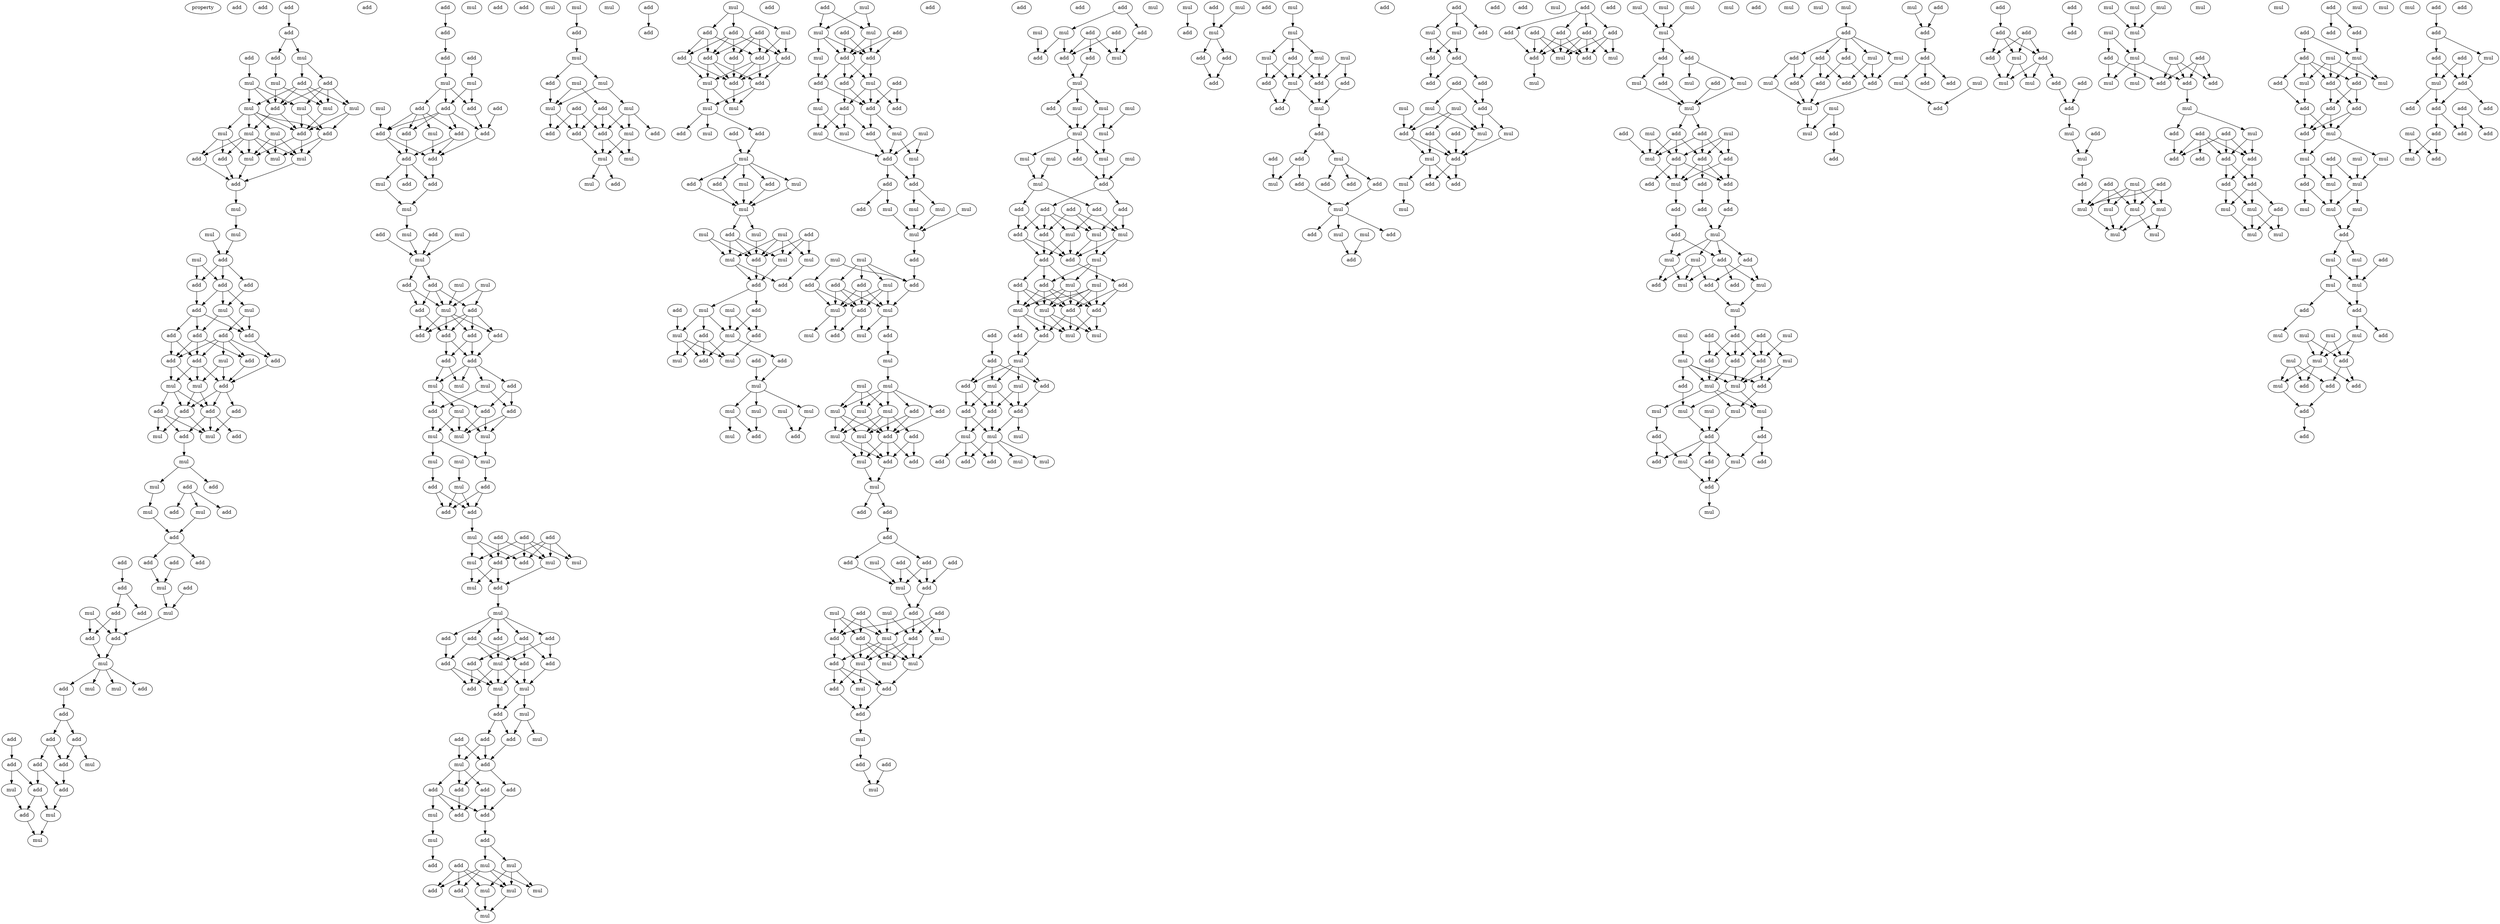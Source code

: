 digraph {
    node [fontcolor=black]
    property [mul=2,lf=1.2]
    0 [ label = add ];
    1 [ label = add ];
    2 [ label = add ];
    3 [ label = add ];
    4 [ label = add ];
    5 [ label = add ];
    6 [ label = mul ];
    7 [ label = add ];
    8 [ label = mul ];
    9 [ label = mul ];
    10 [ label = add ];
    11 [ label = mul ];
    12 [ label = mul ];
    13 [ label = mul ];
    14 [ label = add ];
    15 [ label = mul ];
    16 [ label = add ];
    17 [ label = mul ];
    18 [ label = mul ];
    19 [ label = add ];
    20 [ label = mul ];
    21 [ label = mul ];
    22 [ label = add ];
    23 [ label = mul ];
    24 [ label = add ];
    25 [ label = mul ];
    26 [ label = add ];
    27 [ label = mul ];
    28 [ label = mul ];
    29 [ label = mul ];
    30 [ label = mul ];
    31 [ label = add ];
    32 [ label = add ];
    33 [ label = add ];
    34 [ label = add ];
    35 [ label = add ];
    36 [ label = mul ];
    37 [ label = mul ];
    38 [ label = add ];
    39 [ label = add ];
    40 [ label = add ];
    41 [ label = add ];
    42 [ label = add ];
    43 [ label = add ];
    44 [ label = mul ];
    45 [ label = add ];
    46 [ label = add ];
    47 [ label = mul ];
    48 [ label = add ];
    49 [ label = mul ];
    50 [ label = add ];
    51 [ label = add ];
    52 [ label = add ];
    53 [ label = add ];
    54 [ label = mul ];
    55 [ label = mul ];
    56 [ label = add ];
    57 [ label = add ];
    58 [ label = mul ];
    59 [ label = mul ];
    60 [ label = add ];
    61 [ label = add ];
    62 [ label = add ];
    63 [ label = mul ];
    64 [ label = mul ];
    65 [ label = add ];
    66 [ label = add ];
    67 [ label = add ];
    68 [ label = add ];
    69 [ label = add ];
    70 [ label = add ];
    71 [ label = add ];
    72 [ label = mul ];
    73 [ label = add ];
    74 [ label = add ];
    75 [ label = add ];
    76 [ label = mul ];
    77 [ label = mul ];
    78 [ label = add ];
    79 [ label = add ];
    80 [ label = mul ];
    81 [ label = add ];
    82 [ label = mul ];
    83 [ label = mul ];
    84 [ label = add ];
    85 [ label = add ];
    86 [ label = add ];
    87 [ label = add ];
    88 [ label = add ];
    89 [ label = add ];
    90 [ label = add ];
    91 [ label = add ];
    92 [ label = mul ];
    93 [ label = add ];
    94 [ label = add ];
    95 [ label = mul ];
    96 [ label = add ];
    97 [ label = add ];
    98 [ label = mul ];
    99 [ label = add ];
    100 [ label = mul ];
    101 [ label = add ];
    102 [ label = add ];
    103 [ label = mul ];
    104 [ label = add ];
    105 [ label = add ];
    106 [ label = mul ];
    107 [ label = mul ];
    108 [ label = add ];
    109 [ label = add ];
    110 [ label = add ];
    111 [ label = add ];
    112 [ label = mul ];
    113 [ label = add ];
    114 [ label = add ];
    115 [ label = add ];
    116 [ label = add ];
    117 [ label = mul ];
    118 [ label = add ];
    119 [ label = add ];
    120 [ label = add ];
    121 [ label = add ];
    122 [ label = add ];
    123 [ label = mul ];
    124 [ label = mul ];
    125 [ label = add ];
    126 [ label = mul ];
    127 [ label = add ];
    128 [ label = mul ];
    129 [ label = mul ];
    130 [ label = add ];
    131 [ label = mul ];
    132 [ label = mul ];
    133 [ label = add ];
    134 [ label = add ];
    135 [ label = add ];
    136 [ label = mul ];
    137 [ label = add ];
    138 [ label = add ];
    139 [ label = add ];
    140 [ label = add ];
    141 [ label = add ];
    142 [ label = add ];
    143 [ label = mul ];
    144 [ label = mul ];
    145 [ label = add ];
    146 [ label = mul ];
    147 [ label = add ];
    148 [ label = add ];
    149 [ label = add ];
    150 [ label = mul ];
    151 [ label = mul ];
    152 [ label = mul ];
    153 [ label = mul ];
    154 [ label = mul ];
    155 [ label = mul ];
    156 [ label = mul ];
    157 [ label = add ];
    158 [ label = mul ];
    159 [ label = add ];
    160 [ label = add ];
    161 [ label = add ];
    162 [ label = mul ];
    163 [ label = add ];
    164 [ label = add ];
    165 [ label = add ];
    166 [ label = add ];
    167 [ label = mul ];
    168 [ label = mul ];
    169 [ label = add ];
    170 [ label = mul ];
    171 [ label = mul ];
    172 [ label = add ];
    173 [ label = mul ];
    174 [ label = add ];
    175 [ label = add ];
    176 [ label = add ];
    177 [ label = add ];
    178 [ label = add ];
    179 [ label = add ];
    180 [ label = add ];
    181 [ label = add ];
    182 [ label = add ];
    183 [ label = mul ];
    184 [ label = add ];
    185 [ label = mul ];
    186 [ label = mul ];
    187 [ label = add ];
    188 [ label = mul ];
    189 [ label = mul ];
    190 [ label = add ];
    191 [ label = mul ];
    192 [ label = add ];
    193 [ label = add ];
    194 [ label = add ];
    195 [ label = mul ];
    196 [ label = add ];
    197 [ label = add ];
    198 [ label = add ];
    199 [ label = add ];
    200 [ label = add ];
    201 [ label = add ];
    202 [ label = mul ];
    203 [ label = mul ];
    204 [ label = add ];
    205 [ label = add ];
    206 [ label = mul ];
    207 [ label = add ];
    208 [ label = mul ];
    209 [ label = mul ];
    210 [ label = add ];
    211 [ label = mul ];
    212 [ label = add ];
    213 [ label = mul ];
    214 [ label = mul ];
    215 [ label = mul ];
    216 [ label = add ];
    217 [ label = mul ];
    218 [ label = mul ];
    219 [ label = mul ];
    220 [ label = add ];
    221 [ label = add ];
    222 [ label = mul ];
    223 [ label = mul ];
    224 [ label = add ];
    225 [ label = mul ];
    226 [ label = add ];
    227 [ label = add ];
    228 [ label = add ];
    229 [ label = add ];
    230 [ label = mul ];
    231 [ label = mul ];
    232 [ label = mul ];
    233 [ label = mul ];
    234 [ label = add ];
    235 [ label = add ];
    236 [ label = add ];
    237 [ label = mul ];
    238 [ label = mul ];
    239 [ label = add ];
    240 [ label = add ];
    241 [ label = add ];
    242 [ label = add ];
    243 [ label = add ];
    244 [ label = add ];
    245 [ label = add ];
    246 [ label = add ];
    247 [ label = add ];
    248 [ label = mul ];
    249 [ label = add ];
    250 [ label = mul ];
    251 [ label = mul ];
    252 [ label = add ];
    253 [ label = add ];
    254 [ label = mul ];
    255 [ label = add ];
    256 [ label = mul ];
    257 [ label = add ];
    258 [ label = add ];
    259 [ label = mul ];
    260 [ label = add ];
    261 [ label = mul ];
    262 [ label = mul ];
    263 [ label = mul ];
    264 [ label = mul ];
    265 [ label = add ];
    266 [ label = mul ];
    267 [ label = add ];
    268 [ label = mul ];
    269 [ label = mul ];
    270 [ label = mul ];
    271 [ label = add ];
    272 [ label = add ];
    273 [ label = add ];
    274 [ label = add ];
    275 [ label = mul ];
    276 [ label = add ];
    277 [ label = mul ];
    278 [ label = mul ];
    279 [ label = add ];
    280 [ label = add ];
    281 [ label = mul ];
    282 [ label = mul ];
    283 [ label = add ];
    284 [ label = mul ];
    285 [ label = add ];
    286 [ label = add ];
    287 [ label = mul ];
    288 [ label = mul ];
    289 [ label = mul ];
    290 [ label = mul ];
    291 [ label = mul ];
    292 [ label = add ];
    293 [ label = mul ];
    294 [ label = add ];
    295 [ label = add ];
    296 [ label = add ];
    297 [ label = mul ];
    298 [ label = mul ];
    299 [ label = add ];
    300 [ label = mul ];
    301 [ label = add ];
    302 [ label = add ];
    303 [ label = mul ];
    304 [ label = add ];
    305 [ label = add ];
    306 [ label = add ];
    307 [ label = add ];
    308 [ label = mul ];
    309 [ label = add ];
    310 [ label = mul ];
    311 [ label = add ];
    312 [ label = add ];
    313 [ label = add ];
    314 [ label = mul ];
    315 [ label = mul ];
    316 [ label = mul ];
    317 [ label = mul ];
    318 [ label = mul ];
    319 [ label = add ];
    320 [ label = add ];
    321 [ label = add ];
    322 [ label = add ];
    323 [ label = mul ];
    324 [ label = mul ];
    325 [ label = mul ];
    326 [ label = mul ];
    327 [ label = mul ];
    328 [ label = add ];
    329 [ label = mul ];
    330 [ label = mul ];
    331 [ label = add ];
    332 [ label = add ];
    333 [ label = add ];
    334 [ label = add ];
    335 [ label = mul ];
    336 [ label = mul ];
    337 [ label = add ];
    338 [ label = mul ];
    339 [ label = mul ];
    340 [ label = add ];
    341 [ label = add ];
    342 [ label = add ];
    343 [ label = mul ];
    344 [ label = mul ];
    345 [ label = mul ];
    346 [ label = mul ];
    347 [ label = mul ];
    348 [ label = add ];
    349 [ label = mul ];
    350 [ label = mul ];
    351 [ label = add ];
    352 [ label = mul ];
    353 [ label = mul ];
    354 [ label = add ];
    355 [ label = add ];
    356 [ label = add ];
    357 [ label = mul ];
    358 [ label = add ];
    359 [ label = add ];
    360 [ label = mul ];
    361 [ label = add ];
    362 [ label = add ];
    363 [ label = add ];
    364 [ label = add ];
    365 [ label = add ];
    366 [ label = add ];
    367 [ label = add ];
    368 [ label = add ];
    369 [ label = mul ];
    370 [ label = mul ];
    371 [ label = add ];
    372 [ label = add ];
    373 [ label = add ];
    374 [ label = mul ];
    375 [ label = add ];
    376 [ label = mul ];
    377 [ label = add ];
    378 [ label = add ];
    379 [ label = mul ];
    380 [ label = mul ];
    381 [ label = add ];
    382 [ label = mul ];
    383 [ label = mul ];
    384 [ label = add ];
    385 [ label = mul ];
    386 [ label = mul ];
    387 [ label = add ];
    388 [ label = add ];
    389 [ label = add ];
    390 [ label = mul ];
    391 [ label = add ];
    392 [ label = add ];
    393 [ label = mul ];
    394 [ label = add ];
    395 [ label = mul ];
    396 [ label = add ];
    397 [ label = add ];
    398 [ label = mul ];
    399 [ label = add ];
    400 [ label = mul ];
    401 [ label = add ];
    402 [ label = add ];
    403 [ label = add ];
    404 [ label = mul ];
    405 [ label = mul ];
    406 [ label = mul ];
    407 [ label = add ];
    408 [ label = mul ];
    409 [ label = mul ];
    410 [ label = mul ];
    411 [ label = mul ];
    412 [ label = mul ];
    413 [ label = add ];
    414 [ label = mul ];
    415 [ label = mul ];
    416 [ label = mul ];
    417 [ label = add ];
    418 [ label = mul ];
    419 [ label = add ];
    420 [ label = add ];
    421 [ label = add ];
    422 [ label = add ];
    423 [ label = add ];
    424 [ label = mul ];
    425 [ label = add ];
    426 [ label = mul ];
    427 [ label = mul ];
    428 [ label = add ];
    429 [ label = add ];
    430 [ label = add ];
    431 [ label = mul ];
    432 [ label = mul ];
    433 [ label = mul ];
    434 [ label = add ];
    435 [ label = add ];
    436 [ label = add ];
    437 [ label = add ];
    438 [ label = mul ];
    439 [ label = mul ];
    440 [ label = add ];
    441 [ label = mul ];
    442 [ label = add ];
    443 [ label = add ];
    444 [ label = add ];
    445 [ label = mul ];
    446 [ label = add ];
    447 [ label = mul ];
    448 [ label = mul ];
    449 [ label = add ];
    450 [ label = mul ];
    451 [ label = add ];
    452 [ label = add ];
    453 [ label = add ];
    454 [ label = add ];
    455 [ label = mul ];
    456 [ label = mul ];
    457 [ label = mul ];
    458 [ label = add ];
    459 [ label = mul ];
    460 [ label = add ];
    461 [ label = mul ];
    462 [ label = add ];
    463 [ label = mul ];
    464 [ label = add ];
    465 [ label = add ];
    466 [ label = mul ];
    467 [ label = mul ];
    468 [ label = add ];
    469 [ label = add ];
    470 [ label = add ];
    471 [ label = add ];
    472 [ label = mul ];
    473 [ label = mul ];
    474 [ label = mul ];
    475 [ label = mul ];
    476 [ label = add ];
    477 [ label = mul ];
    478 [ label = add ];
    479 [ label = add ];
    480 [ label = add ];
    481 [ label = mul ];
    482 [ label = add ];
    483 [ label = mul ];
    484 [ label = add ];
    485 [ label = add ];
    486 [ label = add ];
    487 [ label = mul ];
    488 [ label = mul ];
    489 [ label = add ];
    490 [ label = add ];
    491 [ label = add ];
    492 [ label = add ];
    493 [ label = mul ];
    494 [ label = add ];
    495 [ label = add ];
    496 [ label = mul ];
    497 [ label = mul ];
    498 [ label = add ];
    499 [ label = add ];
    500 [ label = add ];
    501 [ label = add ];
    502 [ label = mul ];
    503 [ label = mul ];
    504 [ label = add ];
    505 [ label = add ];
    506 [ label = add ];
    507 [ label = add ];
    508 [ label = add ];
    509 [ label = add ];
    510 [ label = add ];
    511 [ label = mul ];
    512 [ label = mul ];
    513 [ label = add ];
    514 [ label = mul ];
    515 [ label = mul ];
    516 [ label = mul ];
    517 [ label = add ];
    518 [ label = add ];
    519 [ label = add ];
    520 [ label = mul ];
    521 [ label = add ];
    522 [ label = mul ];
    523 [ label = add ];
    524 [ label = add ];
    525 [ label = mul ];
    526 [ label = mul ];
    527 [ label = add ];
    528 [ label = add ];
    529 [ label = add ];
    530 [ label = add ];
    531 [ label = add ];
    532 [ label = add ];
    533 [ label = mul ];
    534 [ label = add ];
    535 [ label = mul ];
    536 [ label = add ];
    537 [ label = add ];
    538 [ label = mul ];
    539 [ label = mul ];
    540 [ label = mul ];
    541 [ label = mul ];
    542 [ label = mul ];
    543 [ label = add ];
    544 [ label = mul ];
    545 [ label = add ];
    546 [ label = add ];
    547 [ label = mul ];
    548 [ label = mul ];
    549 [ label = add ];
    550 [ label = add ];
    551 [ label = mul ];
    552 [ label = mul ];
    553 [ label = add ];
    554 [ label = add ];
    555 [ label = mul ];
    556 [ label = add ];
    557 [ label = mul ];
    558 [ label = add ];
    559 [ label = add ];
    560 [ label = mul ];
    561 [ label = add ];
    562 [ label = add ];
    563 [ label = add ];
    564 [ label = mul ];
    565 [ label = add ];
    566 [ label = add ];
    567 [ label = add ];
    568 [ label = add ];
    569 [ label = add ];
    570 [ label = mul ];
    571 [ label = mul ];
    572 [ label = mul ];
    573 [ label = add ];
    574 [ label = add ];
    575 [ label = add ];
    576 [ label = add ];
    577 [ label = add ];
    578 [ label = mul ];
    579 [ label = mul ];
    580 [ label = mul ];
    581 [ label = mul ];
    582 [ label = mul ];
    583 [ label = add ];
    584 [ label = add ];
    585 [ label = add ];
    586 [ label = add ];
    587 [ label = add ];
    588 [ label = mul ];
    589 [ label = mul ];
    590 [ label = add ];
    591 [ label = add ];
    592 [ label = add ];
    593 [ label = mul ];
    594 [ label = mul ];
    595 [ label = mul ];
    596 [ label = mul ];
    597 [ label = mul ];
    598 [ label = mul ];
    599 [ label = mul ];
    600 [ label = add ];
    601 [ label = add ];
    602 [ label = add ];
    603 [ label = add ];
    604 [ label = add ];
    605 [ label = mul ];
    606 [ label = add ];
    607 [ label = mul ];
    608 [ label = add ];
    609 [ label = mul ];
    610 [ label = mul ];
    611 [ label = mul ];
    612 [ label = mul ];
    613 [ label = add ];
    614 [ label = mul ];
    615 [ label = add ];
    616 [ label = add ];
    617 [ label = mul ];
    618 [ label = add ];
    619 [ label = add ];
    620 [ label = add ];
    621 [ label = mul ];
    622 [ label = add ];
    623 [ label = add ];
    624 [ label = mul ];
    625 [ label = mul ];
    626 [ label = add ];
    627 [ label = mul ];
    628 [ label = add ];
    629 [ label = mul ];
    630 [ label = add ];
    631 [ label = add ];
    632 [ label = add ];
    633 [ label = mul ];
    634 [ label = add ];
    635 [ label = mul ];
    636 [ label = add ];
    637 [ label = add ];
    638 [ label = add ];
    639 [ label = add ];
    640 [ label = add ];
    641 [ label = mul ];
    642 [ label = add ];
    643 [ label = add ];
    644 [ label = mul ];
    645 [ label = mul ];
    646 [ label = add ];
    647 [ label = add ];
    648 [ label = add ];
    649 [ label = mul ];
    650 [ label = add ];
    651 [ label = mul ];
    652 [ label = add ];
    653 [ label = add ];
    654 [ label = mul ];
    655 [ label = add ];
    656 [ label = mul ];
    657 [ label = mul ];
    658 [ label = mul ];
    659 [ label = mul ];
    660 [ label = add ];
    661 [ label = mul ];
    662 [ label = mul ];
    663 [ label = add ];
    664 [ label = mul ];
    665 [ label = mul ];
    666 [ label = mul ];
    667 [ label = mul ];
    668 [ label = mul ];
    669 [ label = mul ];
    670 [ label = add ];
    671 [ label = mul ];
    672 [ label = mul ];
    673 [ label = add ];
    674 [ label = mul ];
    675 [ label = add ];
    676 [ label = add ];
    677 [ label = add ];
    678 [ label = mul ];
    679 [ label = mul ];
    680 [ label = add ];
    681 [ label = mul ];
    682 [ label = add ];
    683 [ label = add ];
    684 [ label = add ];
    685 [ label = add ];
    686 [ label = add ];
    687 [ label = add ];
    688 [ label = add ];
    689 [ label = add ];
    690 [ label = mul ];
    691 [ label = mul ];
    692 [ label = add ];
    693 [ label = mul ];
    694 [ label = mul ];
    695 [ label = mul ];
    696 [ label = add ];
    697 [ label = add ];
    698 [ label = add ];
    699 [ label = mul ];
    700 [ label = add ];
    701 [ label = mul ];
    702 [ label = mul ];
    703 [ label = add ];
    704 [ label = add ];
    705 [ label = mul ];
    706 [ label = mul ];
    707 [ label = add ];
    708 [ label = add ];
    709 [ label = add ];
    710 [ label = add ];
    711 [ label = add ];
    712 [ label = add ];
    713 [ label = mul ];
    714 [ label = mul ];
    715 [ label = mul ];
    716 [ label = mul ];
    717 [ label = add ];
    718 [ label = mul ];
    719 [ label = mul ];
    720 [ label = add ];
    721 [ label = mul ];
    722 [ label = mul ];
    723 [ label = mul ];
    724 [ label = mul ];
    725 [ label = add ];
    726 [ label = add ];
    727 [ label = mul ];
    728 [ label = mul ];
    729 [ label = mul ];
    730 [ label = mul ];
    731 [ label = add ];
    732 [ label = add ];
    733 [ label = mul ];
    734 [ label = add ];
    735 [ label = mul ];
    736 [ label = mul ];
    737 [ label = mul ];
    738 [ label = add ];
    739 [ label = mul ];
    740 [ label = mul ];
    741 [ label = add ];
    742 [ label = mul ];
    743 [ label = add ];
    744 [ label = add ];
    745 [ label = add ];
    746 [ label = add ];
    747 [ label = mul ];
    748 [ label = add ];
    749 [ label = add ];
    750 [ label = add ];
    751 [ label = mul ];
    752 [ label = add ];
    753 [ label = add ];
    754 [ label = add ];
    755 [ label = mul ];
    756 [ label = add ];
    757 [ label = add ];
    758 [ label = add ];
    759 [ label = add ];
    760 [ label = mul ];
    761 [ label = add ];
    762 [ label = add ];
    763 [ label = add ];
    764 [ label = mul ];
    765 [ label = add ];
    2 -> 3 [ name = 0 ];
    3 -> 4 [ name = 1 ];
    3 -> 6 [ name = 2 ];
    4 -> 8 [ name = 3 ];
    5 -> 9 [ name = 4 ];
    6 -> 7 [ name = 5 ];
    6 -> 10 [ name = 6 ];
    7 -> 12 [ name = 7 ];
    7 -> 13 [ name = 8 ];
    7 -> 14 [ name = 9 ];
    7 -> 15 [ name = 10 ];
    8 -> 14 [ name = 11 ];
    8 -> 15 [ name = 12 ];
    9 -> 11 [ name = 13 ];
    9 -> 12 [ name = 14 ];
    9 -> 14 [ name = 15 ];
    10 -> 11 [ name = 16 ];
    10 -> 13 [ name = 17 ];
    10 -> 14 [ name = 18 ];
    10 -> 15 [ name = 19 ];
    11 -> 16 [ name = 20 ];
    11 -> 19 [ name = 21 ];
    12 -> 16 [ name = 22 ];
    12 -> 17 [ name = 23 ];
    12 -> 18 [ name = 24 ];
    12 -> 19 [ name = 25 ];
    12 -> 20 [ name = 26 ];
    13 -> 16 [ name = 27 ];
    13 -> 19 [ name = 28 ];
    14 -> 19 [ name = 29 ];
    14 -> 20 [ name = 30 ];
    15 -> 19 [ name = 31 ];
    16 -> 23 [ name = 32 ];
    16 -> 25 [ name = 33 ];
    17 -> 21 [ name = 34 ];
    17 -> 23 [ name = 35 ];
    17 -> 25 [ name = 36 ];
    18 -> 21 [ name = 37 ];
    18 -> 22 [ name = 38 ];
    18 -> 24 [ name = 39 ];
    19 -> 21 [ name = 40 ];
    19 -> 23 [ name = 41 ];
    20 -> 21 [ name = 42 ];
    20 -> 22 [ name = 43 ];
    20 -> 23 [ name = 44 ];
    20 -> 24 [ name = 45 ];
    20 -> 25 [ name = 46 ];
    21 -> 26 [ name = 47 ];
    22 -> 26 [ name = 48 ];
    23 -> 26 [ name = 49 ];
    24 -> 26 [ name = 50 ];
    26 -> 27 [ name = 51 ];
    27 -> 29 [ name = 52 ];
    28 -> 31 [ name = 53 ];
    29 -> 31 [ name = 54 ];
    30 -> 32 [ name = 55 ];
    30 -> 34 [ name = 56 ];
    31 -> 32 [ name = 57 ];
    31 -> 33 [ name = 58 ];
    31 -> 34 [ name = 59 ];
    32 -> 35 [ name = 60 ];
    33 -> 36 [ name = 61 ];
    34 -> 35 [ name = 62 ];
    34 -> 36 [ name = 63 ];
    34 -> 37 [ name = 64 ];
    35 -> 38 [ name = 65 ];
    35 -> 40 [ name = 66 ];
    35 -> 41 [ name = 67 ];
    36 -> 40 [ name = 68 ];
    36 -> 41 [ name = 69 ];
    37 -> 39 [ name = 70 ];
    37 -> 41 [ name = 71 ];
    38 -> 42 [ name = 72 ];
    38 -> 46 [ name = 73 ];
    39 -> 42 [ name = 74 ];
    39 -> 43 [ name = 75 ];
    39 -> 44 [ name = 76 ];
    39 -> 45 [ name = 77 ];
    39 -> 46 [ name = 78 ];
    40 -> 42 [ name = 79 ];
    40 -> 43 [ name = 80 ];
    40 -> 46 [ name = 81 ];
    41 -> 45 [ name = 82 ];
    42 -> 47 [ name = 83 ];
    42 -> 49 [ name = 84 ];
    43 -> 48 [ name = 85 ];
    44 -> 47 [ name = 86 ];
    44 -> 48 [ name = 87 ];
    45 -> 48 [ name = 88 ];
    46 -> 47 [ name = 89 ];
    46 -> 48 [ name = 90 ];
    46 -> 49 [ name = 91 ];
    47 -> 50 [ name = 92 ];
    47 -> 53 [ name = 93 ];
    48 -> 50 [ name = 94 ];
    48 -> 51 [ name = 95 ];
    48 -> 53 [ name = 96 ];
    49 -> 50 [ name = 97 ];
    49 -> 52 [ name = 98 ];
    49 -> 53 [ name = 99 ];
    50 -> 55 [ name = 100 ];
    50 -> 56 [ name = 101 ];
    50 -> 57 [ name = 102 ];
    51 -> 55 [ name = 103 ];
    52 -> 54 [ name = 104 ];
    52 -> 55 [ name = 105 ];
    52 -> 56 [ name = 106 ];
    53 -> 54 [ name = 107 ];
    53 -> 55 [ name = 108 ];
    56 -> 58 [ name = 109 ];
    58 -> 59 [ name = 110 ];
    58 -> 60 [ name = 111 ];
    59 -> 63 [ name = 112 ];
    61 -> 62 [ name = 113 ];
    61 -> 64 [ name = 114 ];
    61 -> 65 [ name = 115 ];
    63 -> 66 [ name = 116 ];
    64 -> 66 [ name = 117 ];
    66 -> 67 [ name = 118 ];
    66 -> 69 [ name = 119 ];
    67 -> 72 [ name = 120 ];
    68 -> 72 [ name = 121 ];
    70 -> 71 [ name = 122 ];
    71 -> 74 [ name = 123 ];
    71 -> 75 [ name = 124 ];
    72 -> 77 [ name = 125 ];
    73 -> 77 [ name = 126 ];
    75 -> 78 [ name = 127 ];
    75 -> 79 [ name = 128 ];
    76 -> 78 [ name = 129 ];
    76 -> 79 [ name = 130 ];
    77 -> 79 [ name = 131 ];
    78 -> 80 [ name = 132 ];
    79 -> 80 [ name = 133 ];
    80 -> 81 [ name = 134 ];
    80 -> 82 [ name = 135 ];
    80 -> 83 [ name = 136 ];
    80 -> 84 [ name = 137 ];
    81 -> 86 [ name = 138 ];
    86 -> 88 [ name = 139 ];
    86 -> 89 [ name = 140 ];
    87 -> 93 [ name = 141 ];
    88 -> 91 [ name = 142 ];
    88 -> 92 [ name = 143 ];
    89 -> 90 [ name = 144 ];
    89 -> 91 [ name = 145 ];
    90 -> 94 [ name = 146 ];
    90 -> 96 [ name = 147 ];
    91 -> 96 [ name = 148 ];
    93 -> 94 [ name = 149 ];
    93 -> 95 [ name = 150 ];
    94 -> 97 [ name = 151 ];
    94 -> 98 [ name = 152 ];
    95 -> 97 [ name = 153 ];
    96 -> 98 [ name = 154 ];
    97 -> 100 [ name = 155 ];
    98 -> 100 [ name = 156 ];
    99 -> 101 [ name = 157 ];
    101 -> 104 [ name = 158 ];
    102 -> 106 [ name = 159 ];
    104 -> 107 [ name = 160 ];
    106 -> 108 [ name = 161 ];
    106 -> 109 [ name = 162 ];
    107 -> 108 [ name = 163 ];
    107 -> 109 [ name = 164 ];
    107 -> 110 [ name = 165 ];
    108 -> 115 [ name = 166 ];
    109 -> 113 [ name = 167 ];
    109 -> 114 [ name = 168 ];
    109 -> 115 [ name = 169 ];
    109 -> 116 [ name = 170 ];
    110 -> 113 [ name = 171 ];
    110 -> 114 [ name = 172 ];
    110 -> 116 [ name = 173 ];
    110 -> 117 [ name = 174 ];
    111 -> 115 [ name = 175 ];
    112 -> 114 [ name = 176 ];
    113 -> 119 [ name = 177 ];
    114 -> 119 [ name = 178 ];
    114 -> 120 [ name = 179 ];
    115 -> 120 [ name = 180 ];
    116 -> 119 [ name = 181 ];
    116 -> 120 [ name = 182 ];
    117 -> 120 [ name = 183 ];
    119 -> 121 [ name = 184 ];
    119 -> 122 [ name = 185 ];
    119 -> 123 [ name = 186 ];
    120 -> 122 [ name = 187 ];
    122 -> 124 [ name = 188 ];
    123 -> 124 [ name = 189 ];
    124 -> 126 [ name = 190 ];
    125 -> 129 [ name = 191 ];
    126 -> 129 [ name = 192 ];
    127 -> 129 [ name = 193 ];
    128 -> 129 [ name = 194 ];
    129 -> 130 [ name = 195 ];
    129 -> 133 [ name = 196 ];
    130 -> 134 [ name = 197 ];
    130 -> 135 [ name = 198 ];
    130 -> 136 [ name = 199 ];
    131 -> 136 [ name = 200 ];
    132 -> 135 [ name = 201 ];
    132 -> 136 [ name = 202 ];
    133 -> 134 [ name = 203 ];
    133 -> 136 [ name = 204 ];
    134 -> 137 [ name = 205 ];
    134 -> 139 [ name = 206 ];
    135 -> 137 [ name = 207 ];
    135 -> 138 [ name = 208 ];
    135 -> 139 [ name = 209 ];
    135 -> 140 [ name = 210 ];
    136 -> 137 [ name = 211 ];
    136 -> 138 [ name = 212 ];
    136 -> 139 [ name = 213 ];
    136 -> 140 [ name = 214 ];
    137 -> 141 [ name = 215 ];
    137 -> 142 [ name = 216 ];
    138 -> 141 [ name = 217 ];
    138 -> 142 [ name = 218 ];
    140 -> 142 [ name = 219 ];
    141 -> 143 [ name = 220 ];
    141 -> 146 [ name = 221 ];
    142 -> 143 [ name = 222 ];
    142 -> 144 [ name = 223 ];
    142 -> 145 [ name = 224 ];
    142 -> 146 [ name = 225 ];
    144 -> 148 [ name = 226 ];
    144 -> 149 [ name = 227 ];
    145 -> 147 [ name = 228 ];
    145 -> 149 [ name = 229 ];
    146 -> 147 [ name = 230 ];
    146 -> 148 [ name = 231 ];
    146 -> 150 [ name = 232 ];
    147 -> 152 [ name = 233 ];
    147 -> 153 [ name = 234 ];
    148 -> 151 [ name = 235 ];
    148 -> 153 [ name = 236 ];
    149 -> 152 [ name = 237 ];
    149 -> 153 [ name = 238 ];
    150 -> 151 [ name = 239 ];
    150 -> 152 [ name = 240 ];
    150 -> 153 [ name = 241 ];
    151 -> 154 [ name = 242 ];
    151 -> 156 [ name = 243 ];
    152 -> 154 [ name = 244 ];
    154 -> 159 [ name = 245 ];
    155 -> 158 [ name = 246 ];
    156 -> 157 [ name = 247 ];
    157 -> 160 [ name = 248 ];
    157 -> 161 [ name = 249 ];
    158 -> 160 [ name = 250 ];
    158 -> 161 [ name = 251 ];
    159 -> 160 [ name = 252 ];
    159 -> 161 [ name = 253 ];
    160 -> 162 [ name = 254 ];
    162 -> 166 [ name = 255 ];
    162 -> 169 [ name = 256 ];
    162 -> 170 [ name = 257 ];
    163 -> 166 [ name = 258 ];
    163 -> 167 [ name = 259 ];
    163 -> 168 [ name = 260 ];
    163 -> 169 [ name = 261 ];
    164 -> 166 [ name = 262 ];
    164 -> 167 [ name = 263 ];
    164 -> 168 [ name = 264 ];
    164 -> 170 [ name = 265 ];
    165 -> 167 [ name = 266 ];
    165 -> 169 [ name = 267 ];
    167 -> 172 [ name = 268 ];
    169 -> 171 [ name = 269 ];
    169 -> 172 [ name = 270 ];
    170 -> 171 [ name = 271 ];
    170 -> 172 [ name = 272 ];
    172 -> 173 [ name = 273 ];
    173 -> 174 [ name = 274 ];
    173 -> 175 [ name = 275 ];
    173 -> 176 [ name = 276 ];
    173 -> 177 [ name = 277 ];
    173 -> 178 [ name = 278 ];
    174 -> 182 [ name = 279 ];
    174 -> 183 [ name = 280 ];
    175 -> 183 [ name = 281 ];
    176 -> 179 [ name = 282 ];
    176 -> 180 [ name = 283 ];
    176 -> 183 [ name = 284 ];
    177 -> 180 [ name = 285 ];
    177 -> 181 [ name = 286 ];
    177 -> 182 [ name = 287 ];
    178 -> 179 [ name = 288 ];
    179 -> 184 [ name = 289 ];
    179 -> 186 [ name = 290 ];
    180 -> 185 [ name = 291 ];
    180 -> 186 [ name = 292 ];
    181 -> 184 [ name = 293 ];
    181 -> 186 [ name = 294 ];
    182 -> 185 [ name = 295 ];
    183 -> 184 [ name = 296 ];
    183 -> 185 [ name = 297 ];
    183 -> 186 [ name = 298 ];
    185 -> 187 [ name = 299 ];
    185 -> 188 [ name = 300 ];
    186 -> 187 [ name = 301 ];
    187 -> 192 [ name = 302 ];
    187 -> 193 [ name = 303 ];
    188 -> 189 [ name = 304 ];
    188 -> 193 [ name = 305 ];
    190 -> 194 [ name = 306 ];
    190 -> 195 [ name = 307 ];
    192 -> 194 [ name = 308 ];
    192 -> 195 [ name = 309 ];
    193 -> 194 [ name = 310 ];
    194 -> 196 [ name = 311 ];
    194 -> 197 [ name = 312 ];
    195 -> 196 [ name = 313 ];
    195 -> 198 [ name = 314 ];
    195 -> 199 [ name = 315 ];
    196 -> 200 [ name = 316 ];
    197 -> 201 [ name = 317 ];
    198 -> 200 [ name = 318 ];
    198 -> 201 [ name = 319 ];
    199 -> 200 [ name = 320 ];
    199 -> 201 [ name = 321 ];
    199 -> 202 [ name = 322 ];
    201 -> 204 [ name = 323 ];
    202 -> 203 [ name = 324 ];
    203 -> 205 [ name = 325 ];
    204 -> 206 [ name = 326 ];
    204 -> 208 [ name = 327 ];
    206 -> 210 [ name = 328 ];
    206 -> 211 [ name = 329 ];
    206 -> 212 [ name = 330 ];
    206 -> 213 [ name = 331 ];
    207 -> 209 [ name = 332 ];
    207 -> 210 [ name = 333 ];
    207 -> 212 [ name = 334 ];
    207 -> 213 [ name = 335 ];
    208 -> 209 [ name = 336 ];
    208 -> 211 [ name = 337 ];
    208 -> 213 [ name = 338 ];
    209 -> 214 [ name = 339 ];
    210 -> 214 [ name = 340 ];
    213 -> 214 [ name = 341 ];
    215 -> 216 [ name = 342 ];
    216 -> 217 [ name = 343 ];
    217 -> 219 [ name = 344 ];
    217 -> 220 [ name = 345 ];
    218 -> 222 [ name = 346 ];
    218 -> 224 [ name = 347 ];
    219 -> 222 [ name = 348 ];
    219 -> 223 [ name = 349 ];
    220 -> 222 [ name = 350 ];
    221 -> 226 [ name = 351 ];
    221 -> 227 [ name = 352 ];
    221 -> 228 [ name = 353 ];
    222 -> 227 [ name = 354 ];
    222 -> 228 [ name = 355 ];
    223 -> 225 [ name = 356 ];
    223 -> 226 [ name = 357 ];
    223 -> 229 [ name = 358 ];
    224 -> 225 [ name = 359 ];
    224 -> 226 [ name = 360 ];
    224 -> 227 [ name = 361 ];
    225 -> 230 [ name = 362 ];
    225 -> 231 [ name = 363 ];
    226 -> 230 [ name = 364 ];
    226 -> 231 [ name = 365 ];
    227 -> 230 [ name = 366 ];
    230 -> 233 [ name = 367 ];
    230 -> 234 [ name = 368 ];
    235 -> 236 [ name = 369 ];
    237 -> 238 [ name = 370 ];
    237 -> 239 [ name = 371 ];
    237 -> 240 [ name = 372 ];
    238 -> 242 [ name = 373 ];
    238 -> 244 [ name = 374 ];
    239 -> 242 [ name = 375 ];
    239 -> 243 [ name = 376 ];
    239 -> 245 [ name = 377 ];
    239 -> 246 [ name = 378 ];
    240 -> 243 [ name = 379 ];
    240 -> 244 [ name = 380 ];
    240 -> 246 [ name = 381 ];
    241 -> 242 [ name = 382 ];
    241 -> 243 [ name = 383 ];
    241 -> 244 [ name = 384 ];
    241 -> 245 [ name = 385 ];
    242 -> 247 [ name = 386 ];
    242 -> 249 [ name = 387 ];
    243 -> 247 [ name = 388 ];
    243 -> 248 [ name = 389 ];
    243 -> 249 [ name = 390 ];
    244 -> 247 [ name = 391 ];
    244 -> 248 [ name = 392 ];
    244 -> 249 [ name = 393 ];
    245 -> 247 [ name = 394 ];
    246 -> 247 [ name = 395 ];
    246 -> 248 [ name = 396 ];
    247 -> 251 [ name = 397 ];
    248 -> 250 [ name = 398 ];
    248 -> 251 [ name = 399 ];
    249 -> 250 [ name = 400 ];
    249 -> 251 [ name = 401 ];
    250 -> 253 [ name = 402 ];
    250 -> 254 [ name = 403 ];
    250 -> 255 [ name = 404 ];
    252 -> 256 [ name = 405 ];
    255 -> 256 [ name = 406 ];
    256 -> 257 [ name = 407 ];
    256 -> 258 [ name = 408 ];
    256 -> 259 [ name = 409 ];
    256 -> 260 [ name = 410 ];
    256 -> 261 [ name = 411 ];
    257 -> 262 [ name = 412 ];
    258 -> 262 [ name = 413 ];
    259 -> 262 [ name = 414 ];
    260 -> 262 [ name = 415 ];
    261 -> 262 [ name = 416 ];
    262 -> 264 [ name = 417 ];
    262 -> 267 [ name = 418 ];
    263 -> 269 [ name = 419 ];
    263 -> 271 [ name = 420 ];
    264 -> 271 [ name = 421 ];
    265 -> 268 [ name = 422 ];
    265 -> 270 [ name = 423 ];
    265 -> 271 [ name = 424 ];
    266 -> 268 [ name = 425 ];
    266 -> 269 [ name = 426 ];
    266 -> 270 [ name = 427 ];
    266 -> 271 [ name = 428 ];
    267 -> 269 [ name = 429 ];
    267 -> 270 [ name = 430 ];
    267 -> 271 [ name = 431 ];
    268 -> 272 [ name = 432 ];
    269 -> 272 [ name = 433 ];
    269 -> 273 [ name = 434 ];
    270 -> 273 [ name = 435 ];
    271 -> 273 [ name = 436 ];
    273 -> 275 [ name = 437 ];
    273 -> 276 [ name = 438 ];
    274 -> 278 [ name = 439 ];
    275 -> 278 [ name = 440 ];
    275 -> 280 [ name = 441 ];
    275 -> 281 [ name = 442 ];
    276 -> 279 [ name = 443 ];
    276 -> 281 [ name = 444 ];
    277 -> 279 [ name = 445 ];
    277 -> 281 [ name = 446 ];
    278 -> 282 [ name = 447 ];
    278 -> 284 [ name = 448 ];
    278 -> 285 [ name = 449 ];
    279 -> 282 [ name = 450 ];
    280 -> 282 [ name = 451 ];
    280 -> 284 [ name = 452 ];
    280 -> 285 [ name = 453 ];
    281 -> 283 [ name = 454 ];
    281 -> 285 [ name = 455 ];
    283 -> 287 [ name = 456 ];
    286 -> 287 [ name = 457 ];
    287 -> 288 [ name = 458 ];
    287 -> 290 [ name = 459 ];
    287 -> 291 [ name = 460 ];
    288 -> 293 [ name = 461 ];
    288 -> 294 [ name = 462 ];
    289 -> 292 [ name = 463 ];
    290 -> 292 [ name = 464 ];
    291 -> 294 [ name = 465 ];
    296 -> 298 [ name = 466 ];
    296 -> 300 [ name = 467 ];
    297 -> 298 [ name = 468 ];
    297 -> 300 [ name = 469 ];
    298 -> 302 [ name = 470 ];
    298 -> 304 [ name = 471 ];
    299 -> 302 [ name = 472 ];
    299 -> 304 [ name = 473 ];
    300 -> 302 [ name = 474 ];
    300 -> 303 [ name = 475 ];
    300 -> 304 [ name = 476 ];
    301 -> 302 [ name = 477 ];
    301 -> 304 [ name = 478 ];
    302 -> 306 [ name = 479 ];
    302 -> 307 [ name = 480 ];
    302 -> 308 [ name = 481 ];
    303 -> 306 [ name = 482 ];
    304 -> 307 [ name = 483 ];
    304 -> 308 [ name = 484 ];
    305 -> 309 [ name = 485 ];
    305 -> 312 [ name = 486 ];
    306 -> 309 [ name = 487 ];
    306 -> 310 [ name = 488 ];
    307 -> 309 [ name = 489 ];
    307 -> 311 [ name = 490 ];
    308 -> 309 [ name = 491 ];
    308 -> 311 [ name = 492 ];
    308 -> 312 [ name = 493 ];
    309 -> 313 [ name = 494 ];
    309 -> 316 [ name = 495 ];
    310 -> 314 [ name = 496 ];
    310 -> 317 [ name = 497 ];
    311 -> 313 [ name = 498 ];
    311 -> 314 [ name = 499 ];
    311 -> 317 [ name = 500 ];
    313 -> 319 [ name = 501 ];
    315 -> 318 [ name = 502 ];
    315 -> 319 [ name = 503 ];
    316 -> 318 [ name = 504 ];
    316 -> 319 [ name = 505 ];
    317 -> 319 [ name = 506 ];
    318 -> 320 [ name = 507 ];
    319 -> 320 [ name = 508 ];
    319 -> 321 [ name = 509 ];
    320 -> 325 [ name = 510 ];
    320 -> 326 [ name = 511 ];
    321 -> 322 [ name = 512 ];
    321 -> 323 [ name = 513 ];
    323 -> 327 [ name = 514 ];
    324 -> 327 [ name = 515 ];
    325 -> 327 [ name = 516 ];
    326 -> 327 [ name = 517 ];
    327 -> 328 [ name = 518 ];
    328 -> 331 [ name = 519 ];
    329 -> 331 [ name = 520 ];
    329 -> 334 [ name = 521 ];
    330 -> 331 [ name = 522 ];
    330 -> 332 [ name = 523 ];
    330 -> 333 [ name = 524 ];
    330 -> 335 [ name = 525 ];
    331 -> 338 [ name = 526 ];
    332 -> 336 [ name = 527 ];
    332 -> 337 [ name = 528 ];
    332 -> 338 [ name = 529 ];
    333 -> 336 [ name = 530 ];
    333 -> 337 [ name = 531 ];
    333 -> 338 [ name = 532 ];
    334 -> 336 [ name = 533 ];
    334 -> 337 [ name = 534 ];
    335 -> 336 [ name = 535 ];
    335 -> 337 [ name = 536 ];
    335 -> 338 [ name = 537 ];
    336 -> 339 [ name = 538 ];
    336 -> 341 [ name = 539 ];
    337 -> 341 [ name = 540 ];
    337 -> 343 [ name = 541 ];
    338 -> 342 [ name = 542 ];
    338 -> 343 [ name = 543 ];
    342 -> 344 [ name = 544 ];
    344 -> 345 [ name = 545 ];
    345 -> 347 [ name = 546 ];
    345 -> 348 [ name = 547 ];
    345 -> 349 [ name = 548 ];
    345 -> 350 [ name = 549 ];
    345 -> 351 [ name = 550 ];
    346 -> 347 [ name = 551 ];
    346 -> 349 [ name = 552 ];
    346 -> 350 [ name = 553 ];
    347 -> 352 [ name = 554 ];
    347 -> 353 [ name = 555 ];
    347 -> 354 [ name = 556 ];
    347 -> 355 [ name = 557 ];
    348 -> 354 [ name = 558 ];
    349 -> 352 [ name = 559 ];
    349 -> 353 [ name = 560 ];
    349 -> 354 [ name = 561 ];
    350 -> 352 [ name = 562 ];
    350 -> 354 [ name = 563 ];
    351 -> 353 [ name = 564 ];
    351 -> 354 [ name = 565 ];
    352 -> 357 [ name = 566 ];
    352 -> 358 [ name = 567 ];
    353 -> 357 [ name = 568 ];
    353 -> 358 [ name = 569 ];
    354 -> 357 [ name = 570 ];
    354 -> 358 [ name = 571 ];
    354 -> 359 [ name = 572 ];
    355 -> 358 [ name = 573 ];
    355 -> 359 [ name = 574 ];
    357 -> 360 [ name = 575 ];
    358 -> 360 [ name = 576 ];
    360 -> 362 [ name = 577 ];
    360 -> 363 [ name = 578 ];
    363 -> 364 [ name = 579 ];
    364 -> 365 [ name = 580 ];
    364 -> 368 [ name = 581 ];
    365 -> 370 [ name = 582 ];
    365 -> 371 [ name = 583 ];
    366 -> 370 [ name = 584 ];
    366 -> 371 [ name = 585 ];
    367 -> 371 [ name = 586 ];
    368 -> 370 [ name = 587 ];
    369 -> 370 [ name = 588 ];
    370 -> 375 [ name = 589 ];
    371 -> 375 [ name = 590 ];
    372 -> 378 [ name = 591 ];
    372 -> 380 [ name = 592 ];
    372 -> 381 [ name = 593 ];
    373 -> 377 [ name = 594 ];
    373 -> 379 [ name = 595 ];
    373 -> 380 [ name = 596 ];
    374 -> 377 [ name = 597 ];
    374 -> 380 [ name = 598 ];
    375 -> 377 [ name = 599 ];
    375 -> 378 [ name = 600 ];
    375 -> 379 [ name = 601 ];
    376 -> 378 [ name = 602 ];
    376 -> 380 [ name = 603 ];
    376 -> 381 [ name = 604 ];
    377 -> 382 [ name = 605 ];
    377 -> 383 [ name = 606 ];
    377 -> 385 [ name = 607 ];
    378 -> 384 [ name = 608 ];
    378 -> 385 [ name = 609 ];
    379 -> 382 [ name = 610 ];
    380 -> 382 [ name = 611 ];
    380 -> 383 [ name = 612 ];
    380 -> 384 [ name = 613 ];
    380 -> 385 [ name = 614 ];
    381 -> 382 [ name = 615 ];
    381 -> 383 [ name = 616 ];
    381 -> 385 [ name = 617 ];
    382 -> 387 [ name = 618 ];
    384 -> 386 [ name = 619 ];
    384 -> 387 [ name = 620 ];
    384 -> 388 [ name = 621 ];
    385 -> 386 [ name = 622 ];
    385 -> 387 [ name = 623 ];
    385 -> 388 [ name = 624 ];
    386 -> 389 [ name = 625 ];
    387 -> 389 [ name = 626 ];
    388 -> 389 [ name = 627 ];
    389 -> 390 [ name = 628 ];
    390 -> 391 [ name = 629 ];
    391 -> 393 [ name = 630 ];
    392 -> 393 [ name = 631 ];
    394 -> 395 [ name = 632 ];
    394 -> 397 [ name = 633 ];
    395 -> 402 [ name = 634 ];
    395 -> 403 [ name = 635 ];
    396 -> 400 [ name = 636 ];
    396 -> 403 [ name = 637 ];
    397 -> 400 [ name = 638 ];
    398 -> 402 [ name = 639 ];
    399 -> 400 [ name = 640 ];
    399 -> 401 [ name = 641 ];
    399 -> 403 [ name = 642 ];
    401 -> 404 [ name = 643 ];
    403 -> 404 [ name = 644 ];
    404 -> 406 [ name = 645 ];
    404 -> 407 [ name = 646 ];
    404 -> 409 [ name = 647 ];
    406 -> 410 [ name = 648 ];
    406 -> 411 [ name = 649 ];
    407 -> 411 [ name = 650 ];
    408 -> 410 [ name = 651 ];
    409 -> 411 [ name = 652 ];
    410 -> 415 [ name = 653 ];
    411 -> 413 [ name = 654 ];
    411 -> 414 [ name = 655 ];
    411 -> 415 [ name = 656 ];
    412 -> 417 [ name = 657 ];
    413 -> 417 [ name = 658 ];
    414 -> 418 [ name = 659 ];
    415 -> 417 [ name = 660 ];
    416 -> 418 [ name = 661 ];
    417 -> 419 [ name = 662 ];
    417 -> 422 [ name = 663 ];
    418 -> 420 [ name = 664 ];
    418 -> 421 [ name = 665 ];
    419 -> 424 [ name = 666 ];
    419 -> 426 [ name = 667 ];
    420 -> 426 [ name = 668 ];
    420 -> 427 [ name = 669 ];
    421 -> 425 [ name = 670 ];
    421 -> 428 [ name = 671 ];
    422 -> 424 [ name = 672 ];
    422 -> 425 [ name = 673 ];
    422 -> 427 [ name = 674 ];
    422 -> 428 [ name = 675 ];
    423 -> 424 [ name = 676 ];
    423 -> 425 [ name = 677 ];
    423 -> 426 [ name = 678 ];
    424 -> 430 [ name = 679 ];
    424 -> 431 [ name = 680 ];
    425 -> 429 [ name = 681 ];
    425 -> 430 [ name = 682 ];
    426 -> 430 [ name = 683 ];
    426 -> 431 [ name = 684 ];
    427 -> 429 [ name = 685 ];
    427 -> 430 [ name = 686 ];
    428 -> 429 [ name = 687 ];
    428 -> 430 [ name = 688 ];
    429 -> 433 [ name = 689 ];
    429 -> 434 [ name = 690 ];
    429 -> 435 [ name = 691 ];
    430 -> 436 [ name = 692 ];
    431 -> 432 [ name = 693 ];
    431 -> 433 [ name = 694 ];
    431 -> 434 [ name = 695 ];
    432 -> 437 [ name = 696 ];
    432 -> 438 [ name = 697 ];
    432 -> 439 [ name = 698 ];
    432 -> 440 [ name = 699 ];
    433 -> 437 [ name = 700 ];
    433 -> 438 [ name = 701 ];
    433 -> 439 [ name = 702 ];
    433 -> 440 [ name = 703 ];
    434 -> 437 [ name = 704 ];
    434 -> 438 [ name = 705 ];
    434 -> 439 [ name = 706 ];
    434 -> 440 [ name = 707 ];
    435 -> 438 [ name = 708 ];
    435 -> 439 [ name = 709 ];
    435 -> 440 [ name = 710 ];
    436 -> 437 [ name = 711 ];
    436 -> 440 [ name = 712 ];
    437 -> 441 [ name = 713 ];
    437 -> 445 [ name = 714 ];
    438 -> 441 [ name = 715 ];
    438 -> 443 [ name = 716 ];
    438 -> 445 [ name = 717 ];
    439 -> 441 [ name = 718 ];
    439 -> 442 [ name = 719 ];
    439 -> 443 [ name = 720 ];
    440 -> 441 [ name = 721 ];
    440 -> 443 [ name = 722 ];
    440 -> 445 [ name = 723 ];
    442 -> 447 [ name = 724 ];
    443 -> 447 [ name = 725 ];
    444 -> 446 [ name = 726 ];
    446 -> 448 [ name = 727 ];
    446 -> 449 [ name = 728 ];
    446 -> 451 [ name = 729 ];
    447 -> 448 [ name = 730 ];
    447 -> 449 [ name = 731 ];
    447 -> 450 [ name = 732 ];
    447 -> 451 [ name = 733 ];
    448 -> 452 [ name = 734 ];
    448 -> 453 [ name = 735 ];
    448 -> 454 [ name = 736 ];
    449 -> 452 [ name = 737 ];
    449 -> 453 [ name = 738 ];
    450 -> 452 [ name = 739 ];
    450 -> 454 [ name = 740 ];
    451 -> 454 [ name = 741 ];
    452 -> 455 [ name = 742 ];
    452 -> 456 [ name = 743 ];
    453 -> 455 [ name = 744 ];
    453 -> 456 [ name = 745 ];
    454 -> 455 [ name = 746 ];
    454 -> 457 [ name = 747 ];
    455 -> 458 [ name = 748 ];
    455 -> 459 [ name = 749 ];
    455 -> 461 [ name = 750 ];
    455 -> 462 [ name = 751 ];
    456 -> 458 [ name = 752 ];
    456 -> 460 [ name = 753 ];
    456 -> 462 [ name = 754 ];
    463 -> 465 [ name = 755 ];
    464 -> 467 [ name = 756 ];
    466 -> 467 [ name = 757 ];
    467 -> 468 [ name = 758 ];
    467 -> 470 [ name = 759 ];
    468 -> 471 [ name = 760 ];
    470 -> 471 [ name = 761 ];
    472 -> 473 [ name = 762 ];
    473 -> 475 [ name = 763 ];
    473 -> 476 [ name = 764 ];
    473 -> 477 [ name = 765 ];
    474 -> 478 [ name = 766 ];
    474 -> 479 [ name = 767 ];
    475 -> 480 [ name = 768 ];
    475 -> 481 [ name = 769 ];
    476 -> 479 [ name = 770 ];
    476 -> 480 [ name = 771 ];
    476 -> 481 [ name = 772 ];
    477 -> 479 [ name = 773 ];
    477 -> 481 [ name = 774 ];
    478 -> 483 [ name = 775 ];
    479 -> 483 [ name = 776 ];
    480 -> 482 [ name = 777 ];
    481 -> 482 [ name = 778 ];
    481 -> 483 [ name = 779 ];
    483 -> 484 [ name = 780 ];
    484 -> 485 [ name = 781 ];
    484 -> 487 [ name = 782 ];
    485 -> 488 [ name = 783 ];
    485 -> 489 [ name = 784 ];
    486 -> 488 [ name = 785 ];
    487 -> 490 [ name = 786 ];
    487 -> 491 [ name = 787 ];
    487 -> 492 [ name = 788 ];
    489 -> 493 [ name = 789 ];
    491 -> 493 [ name = 790 ];
    493 -> 495 [ name = 791 ];
    493 -> 496 [ name = 792 ];
    493 -> 498 [ name = 793 ];
    496 -> 499 [ name = 794 ];
    497 -> 499 [ name = 795 ];
    500 -> 502 [ name = 796 ];
    500 -> 503 [ name = 797 ];
    500 -> 504 [ name = 798 ];
    502 -> 506 [ name = 799 ];
    502 -> 507 [ name = 800 ];
    503 -> 506 [ name = 801 ];
    503 -> 507 [ name = 802 ];
    506 -> 508 [ name = 803 ];
    506 -> 509 [ name = 804 ];
    507 -> 508 [ name = 805 ];
    509 -> 513 [ name = 806 ];
    510 -> 511 [ name = 807 ];
    510 -> 513 [ name = 808 ];
    511 -> 516 [ name = 809 ];
    511 -> 519 [ name = 810 ];
    512 -> 516 [ name = 811 ];
    512 -> 517 [ name = 812 ];
    512 -> 519 [ name = 813 ];
    513 -> 515 [ name = 814 ];
    513 -> 516 [ name = 815 ];
    514 -> 519 [ name = 816 ];
    515 -> 521 [ name = 817 ];
    516 -> 521 [ name = 818 ];
    517 -> 520 [ name = 819 ];
    517 -> 521 [ name = 820 ];
    518 -> 521 [ name = 821 ];
    519 -> 520 [ name = 822 ];
    519 -> 521 [ name = 823 ];
    520 -> 523 [ name = 824 ];
    520 -> 524 [ name = 825 ];
    520 -> 525 [ name = 826 ];
    521 -> 523 [ name = 827 ];
    521 -> 524 [ name = 828 ];
    525 -> 526 [ name = 829 ];
    527 -> 528 [ name = 830 ];
    527 -> 529 [ name = 831 ];
    527 -> 530 [ name = 832 ];
    527 -> 531 [ name = 833 ];
    528 -> 533 [ name = 834 ];
    528 -> 534 [ name = 835 ];
    528 -> 535 [ name = 836 ];
    528 -> 536 [ name = 837 ];
    529 -> 533 [ name = 838 ];
    529 -> 534 [ name = 839 ];
    529 -> 535 [ name = 840 ];
    530 -> 533 [ name = 841 ];
    530 -> 534 [ name = 842 ];
    530 -> 536 [ name = 843 ];
    531 -> 536 [ name = 844 ];
    532 -> 533 [ name = 845 ];
    532 -> 534 [ name = 846 ];
    532 -> 536 [ name = 847 ];
    536 -> 538 [ name = 848 ];
    539 -> 544 [ name = 849 ];
    540 -> 544 [ name = 850 ];
    542 -> 544 [ name = 851 ];
    544 -> 545 [ name = 852 ];
    544 -> 546 [ name = 853 ];
    545 -> 547 [ name = 854 ];
    545 -> 548 [ name = 855 ];
    546 -> 549 [ name = 856 ];
    546 -> 551 [ name = 857 ];
    548 -> 552 [ name = 858 ];
    549 -> 552 [ name = 859 ];
    550 -> 552 [ name = 860 ];
    551 -> 552 [ name = 861 ];
    552 -> 553 [ name = 862 ];
    552 -> 554 [ name = 863 ];
    553 -> 558 [ name = 864 ];
    553 -> 560 [ name = 865 ];
    553 -> 561 [ name = 866 ];
    554 -> 559 [ name = 867 ];
    554 -> 560 [ name = 868 ];
    554 -> 561 [ name = 869 ];
    555 -> 558 [ name = 870 ];
    555 -> 560 [ name = 871 ];
    556 -> 560 [ name = 872 ];
    557 -> 558 [ name = 873 ];
    557 -> 559 [ name = 874 ];
    557 -> 561 [ name = 875 ];
    558 -> 563 [ name = 876 ];
    558 -> 564 [ name = 877 ];
    558 -> 565 [ name = 878 ];
    559 -> 563 [ name = 879 ];
    559 -> 564 [ name = 880 ];
    560 -> 564 [ name = 881 ];
    561 -> 562 [ name = 882 ];
    561 -> 563 [ name = 883 ];
    561 -> 564 [ name = 884 ];
    562 -> 568 [ name = 885 ];
    563 -> 566 [ name = 886 ];
    564 -> 567 [ name = 887 ];
    566 -> 570 [ name = 888 ];
    567 -> 569 [ name = 889 ];
    568 -> 570 [ name = 890 ];
    569 -> 572 [ name = 891 ];
    569 -> 574 [ name = 892 ];
    570 -> 571 [ name = 893 ];
    570 -> 572 [ name = 894 ];
    570 -> 573 [ name = 895 ];
    570 -> 574 [ name = 896 ];
    571 -> 575 [ name = 897 ];
    571 -> 577 [ name = 898 ];
    571 -> 579 [ name = 899 ];
    572 -> 575 [ name = 900 ];
    572 -> 579 [ name = 901 ];
    573 -> 577 [ name = 902 ];
    573 -> 578 [ name = 903 ];
    574 -> 576 [ name = 904 ];
    574 -> 578 [ name = 905 ];
    574 -> 579 [ name = 906 ];
    577 -> 580 [ name = 907 ];
    578 -> 580 [ name = 908 ];
    580 -> 585 [ name = 909 ];
    581 -> 588 [ name = 910 ];
    582 -> 586 [ name = 911 ];
    583 -> 587 [ name = 912 ];
    583 -> 590 [ name = 913 ];
    584 -> 586 [ name = 914 ];
    584 -> 589 [ name = 915 ];
    584 -> 590 [ name = 916 ];
    585 -> 586 [ name = 917 ];
    585 -> 587 [ name = 918 ];
    585 -> 590 [ name = 919 ];
    586 -> 592 [ name = 920 ];
    586 -> 594 [ name = 921 ];
    587 -> 593 [ name = 922 ];
    588 -> 591 [ name = 923 ];
    588 -> 592 [ name = 924 ];
    588 -> 593 [ name = 925 ];
    588 -> 594 [ name = 926 ];
    589 -> 592 [ name = 927 ];
    589 -> 594 [ name = 928 ];
    590 -> 593 [ name = 929 ];
    590 -> 594 [ name = 930 ];
    591 -> 596 [ name = 931 ];
    592 -> 595 [ name = 932 ];
    593 -> 595 [ name = 933 ];
    593 -> 597 [ name = 934 ];
    593 -> 599 [ name = 935 ];
    594 -> 596 [ name = 936 ];
    594 -> 599 [ name = 937 ];
    595 -> 601 [ name = 938 ];
    596 -> 601 [ name = 939 ];
    597 -> 600 [ name = 940 ];
    598 -> 601 [ name = 941 ];
    599 -> 602 [ name = 942 ];
    600 -> 603 [ name = 943 ];
    600 -> 605 [ name = 944 ];
    601 -> 603 [ name = 945 ];
    601 -> 604 [ name = 946 ];
    601 -> 605 [ name = 947 ];
    601 -> 607 [ name = 948 ];
    602 -> 606 [ name = 949 ];
    602 -> 607 [ name = 950 ];
    604 -> 608 [ name = 951 ];
    605 -> 608 [ name = 952 ];
    607 -> 608 [ name = 953 ];
    608 -> 609 [ name = 954 ];
    612 -> 613 [ name = 955 ];
    613 -> 614 [ name = 956 ];
    613 -> 615 [ name = 957 ];
    613 -> 616 [ name = 958 ];
    613 -> 617 [ name = 959 ];
    613 -> 618 [ name = 960 ];
    614 -> 622 [ name = 961 ];
    614 -> 623 [ name = 962 ];
    615 -> 620 [ name = 963 ];
    615 -> 622 [ name = 964 ];
    616 -> 619 [ name = 965 ];
    616 -> 621 [ name = 966 ];
    617 -> 622 [ name = 967 ];
    618 -> 619 [ name = 968 ];
    618 -> 620 [ name = 969 ];
    618 -> 623 [ name = 970 ];
    619 -> 624 [ name = 971 ];
    620 -> 624 [ name = 972 ];
    621 -> 624 [ name = 973 ];
    622 -> 624 [ name = 974 ];
    624 -> 627 [ name = 975 ];
    625 -> 626 [ name = 976 ];
    625 -> 627 [ name = 977 ];
    626 -> 628 [ name = 978 ];
    629 -> 631 [ name = 979 ];
    630 -> 631 [ name = 980 ];
    631 -> 632 [ name = 981 ];
    632 -> 633 [ name = 982 ];
    632 -> 634 [ name = 983 ];
    632 -> 636 [ name = 984 ];
    633 -> 637 [ name = 985 ];
    635 -> 637 [ name = 986 ];
    638 -> 640 [ name = 987 ];
    639 -> 641 [ name = 988 ];
    639 -> 642 [ name = 989 ];
    639 -> 643 [ name = 990 ];
    640 -> 641 [ name = 991 ];
    640 -> 642 [ name = 992 ];
    640 -> 643 [ name = 993 ];
    641 -> 644 [ name = 994 ];
    641 -> 645 [ name = 995 ];
    642 -> 645 [ name = 996 ];
    643 -> 644 [ name = 997 ];
    643 -> 645 [ name = 998 ];
    643 -> 647 [ name = 999 ];
    646 -> 648 [ name = 1000 ];
    647 -> 648 [ name = 1001 ];
    648 -> 649 [ name = 1002 ];
    649 -> 651 [ name = 1003 ];
    650 -> 651 [ name = 1004 ];
    651 -> 653 [ name = 1005 ];
    652 -> 656 [ name = 1006 ];
    652 -> 657 [ name = 1007 ];
    652 -> 658 [ name = 1008 ];
    653 -> 658 [ name = 1009 ];
    654 -> 656 [ name = 1010 ];
    654 -> 657 [ name = 1011 ];
    654 -> 658 [ name = 1012 ];
    654 -> 659 [ name = 1013 ];
    655 -> 656 [ name = 1014 ];
    655 -> 658 [ name = 1015 ];
    655 -> 659 [ name = 1016 ];
    656 -> 661 [ name = 1017 ];
    656 -> 662 [ name = 1018 ];
    657 -> 661 [ name = 1019 ];
    658 -> 661 [ name = 1020 ];
    659 -> 661 [ name = 1021 ];
    659 -> 662 [ name = 1022 ];
    660 -> 663 [ name = 1023 ];
    664 -> 668 [ name = 1024 ];
    666 -> 668 [ name = 1025 ];
    667 -> 668 [ name = 1026 ];
    668 -> 671 [ name = 1027 ];
    669 -> 670 [ name = 1028 ];
    669 -> 671 [ name = 1029 ];
    670 -> 674 [ name = 1030 ];
    670 -> 676 [ name = 1031 ];
    671 -> 674 [ name = 1032 ];
    671 -> 675 [ name = 1033 ];
    671 -> 678 [ name = 1034 ];
    672 -> 675 [ name = 1035 ];
    672 -> 676 [ name = 1036 ];
    672 -> 677 [ name = 1037 ];
    673 -> 675 [ name = 1038 ];
    673 -> 676 [ name = 1039 ];
    673 -> 677 [ name = 1040 ];
    675 -> 679 [ name = 1041 ];
    679 -> 680 [ name = 1042 ];
    679 -> 681 [ name = 1043 ];
    680 -> 687 [ name = 1044 ];
    681 -> 685 [ name = 1045 ];
    681 -> 686 [ name = 1046 ];
    682 -> 684 [ name = 1047 ];
    682 -> 685 [ name = 1048 ];
    682 -> 686 [ name = 1049 ];
    682 -> 687 [ name = 1050 ];
    683 -> 685 [ name = 1051 ];
    683 -> 686 [ name = 1052 ];
    683 -> 687 [ name = 1053 ];
    685 -> 688 [ name = 1054 ];
    685 -> 689 [ name = 1055 ];
    686 -> 688 [ name = 1056 ];
    686 -> 689 [ name = 1057 ];
    688 -> 690 [ name = 1058 ];
    688 -> 691 [ name = 1059 ];
    688 -> 692 [ name = 1060 ];
    689 -> 690 [ name = 1061 ];
    689 -> 691 [ name = 1062 ];
    690 -> 695 [ name = 1063 ];
    691 -> 693 [ name = 1064 ];
    691 -> 695 [ name = 1065 ];
    692 -> 693 [ name = 1066 ];
    692 -> 695 [ name = 1067 ];
    696 -> 697 [ name = 1068 ];
    696 -> 700 [ name = 1069 ];
    697 -> 702 [ name = 1070 ];
    698 -> 702 [ name = 1071 ];
    698 -> 703 [ name = 1072 ];
    701 -> 704 [ name = 1073 ];
    701 -> 705 [ name = 1074 ];
    701 -> 706 [ name = 1075 ];
    702 -> 704 [ name = 1076 ];
    702 -> 705 [ name = 1077 ];
    702 -> 708 [ name = 1078 ];
    703 -> 704 [ name = 1079 ];
    703 -> 706 [ name = 1080 ];
    703 -> 707 [ name = 1081 ];
    703 -> 708 [ name = 1082 ];
    704 -> 710 [ name = 1083 ];
    704 -> 711 [ name = 1084 ];
    706 -> 709 [ name = 1085 ];
    707 -> 709 [ name = 1086 ];
    708 -> 710 [ name = 1087 ];
    708 -> 711 [ name = 1088 ];
    709 -> 712 [ name = 1089 ];
    709 -> 713 [ name = 1090 ];
    710 -> 712 [ name = 1091 ];
    710 -> 713 [ name = 1092 ];
    711 -> 712 [ name = 1093 ];
    711 -> 713 [ name = 1094 ];
    712 -> 715 [ name = 1095 ];
    713 -> 715 [ name = 1096 ];
    713 -> 718 [ name = 1097 ];
    715 -> 719 [ name = 1098 ];
    715 -> 720 [ name = 1099 ];
    716 -> 721 [ name = 1100 ];
    717 -> 719 [ name = 1101 ];
    717 -> 721 [ name = 1102 ];
    718 -> 721 [ name = 1103 ];
    719 -> 723 [ name = 1104 ];
    720 -> 723 [ name = 1105 ];
    720 -> 724 [ name = 1106 ];
    721 -> 722 [ name = 1107 ];
    721 -> 723 [ name = 1108 ];
    722 -> 725 [ name = 1109 ];
    723 -> 725 [ name = 1110 ];
    725 -> 727 [ name = 1111 ];
    725 -> 728 [ name = 1112 ];
    726 -> 730 [ name = 1113 ];
    727 -> 729 [ name = 1114 ];
    727 -> 730 [ name = 1115 ];
    728 -> 730 [ name = 1116 ];
    729 -> 731 [ name = 1117 ];
    729 -> 732 [ name = 1118 ];
    730 -> 731 [ name = 1119 ];
    731 -> 734 [ name = 1120 ];
    731 -> 736 [ name = 1121 ];
    732 -> 733 [ name = 1122 ];
    735 -> 738 [ name = 1123 ];
    735 -> 739 [ name = 1124 ];
    736 -> 738 [ name = 1125 ];
    736 -> 739 [ name = 1126 ];
    737 -> 738 [ name = 1127 ];
    737 -> 739 [ name = 1128 ];
    738 -> 741 [ name = 1129 ];
    738 -> 744 [ name = 1130 ];
    739 -> 742 [ name = 1131 ];
    739 -> 743 [ name = 1132 ];
    739 -> 744 [ name = 1133 ];
    740 -> 741 [ name = 1134 ];
    740 -> 742 [ name = 1135 ];
    740 -> 743 [ name = 1136 ];
    741 -> 745 [ name = 1137 ];
    742 -> 745 [ name = 1138 ];
    745 -> 746 [ name = 1139 ];
    748 -> 749 [ name = 1140 ];
    749 -> 750 [ name = 1141 ];
    749 -> 751 [ name = 1142 ];
    750 -> 754 [ name = 1143 ];
    750 -> 755 [ name = 1144 ];
    751 -> 754 [ name = 1145 ];
    752 -> 754 [ name = 1146 ];
    752 -> 755 [ name = 1147 ];
    754 -> 756 [ name = 1148 ];
    754 -> 759 [ name = 1149 ];
    755 -> 757 [ name = 1150 ];
    755 -> 759 [ name = 1151 ];
    758 -> 762 [ name = 1152 ];
    758 -> 763 [ name = 1153 ];
    759 -> 761 [ name = 1154 ];
    759 -> 762 [ name = 1155 ];
    760 -> 764 [ name = 1156 ];
    760 -> 765 [ name = 1157 ];
    761 -> 764 [ name = 1158 ];
    761 -> 765 [ name = 1159 ];
}
